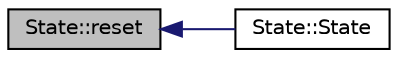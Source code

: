 digraph "State::reset"
{
  edge [fontname="Helvetica",fontsize="10",labelfontname="Helvetica",labelfontsize="10"];
  node [fontname="Helvetica",fontsize="10",shape=record];
  rankdir="LR";
  Node1 [label="State::reset",height=0.2,width=0.4,color="black", fillcolor="grey75", style="filled", fontcolor="black"];
  Node1 -> Node2 [dir="back",color="midnightblue",fontsize="10",style="solid",fontname="Helvetica"];
  Node2 [label="State::State",height=0.2,width=0.4,color="black", fillcolor="white", style="filled",URL="$class_state.html#ab91bb1dd5aa6260ab2a456581daf9ec2",tooltip="State::State Constructor for the State class. Deficient state is default. Not deficient is set when e..."];
}
